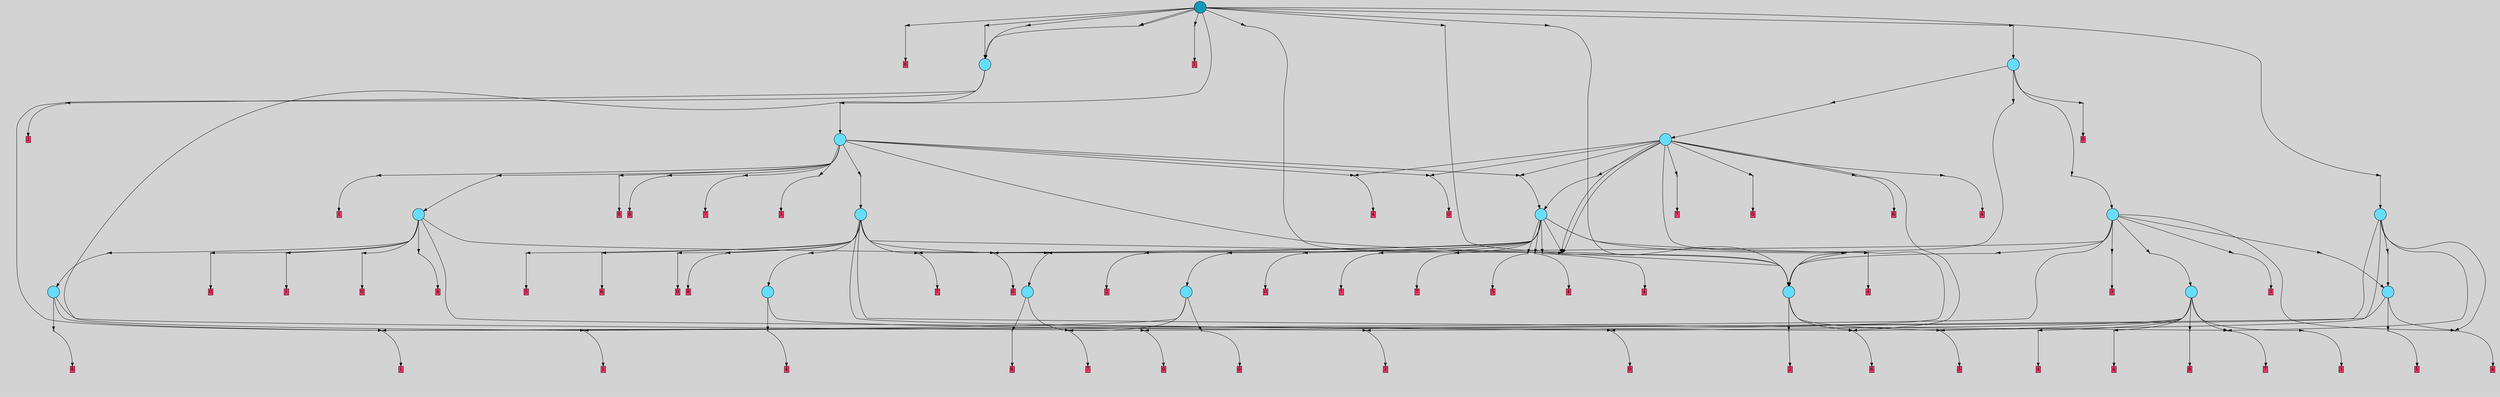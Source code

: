 // File exported with GEGELATI v1.3.1
// On the 2024-04-10 02:17:33
// With the File::TPGGraphDotExporter
digraph{
	graph[pad = "0.212, 0.055" bgcolor = lightgray]
	node[shape=circle style = filled label = ""]
		T0 [fillcolor="#66ddff"]
		T1 [fillcolor="#66ddff"]
		T3 [fillcolor="#66ddff"]
		T4 [fillcolor="#66ddff"]
		T5 [fillcolor="#66ddff"]
		T6 [fillcolor="#66ddff"]
		T16 [fillcolor="#66ddff"]
		T32 [fillcolor="#66ddff"]
		T89 [fillcolor="#66ddff"]
		T112 [fillcolor="#66ddff"]
		T123 [fillcolor="#66ddff"]
		T159 [fillcolor="#66ddff"]
		T205 [fillcolor="#66ddff"]
		T250 [fillcolor="#66ddff"]
		T268 [fillcolor="#66ddff"]
		T337 [fillcolor="#66ddff"]
		T701 [fillcolor="#1199bb"]
		P12951 [fillcolor="#cccccc" shape=point] //
		I12951 [shape=box style=invis label="2|7&1|7#1|3#2|2#2|6&#92;n5|7&2|7#3|5#3|7#2|6&#92;n3|4&4|3#2|1#4|0#1|6&#92;n7|5&2|7#3|0#1|2#3|3&#92;n2|2&0|5#0|7#4|3#4|4&#92;n1|4&0|5#2|0#4|4#1|3&#92;n8|2&4|3#4|4#1|7#1|0&#92;n6|5&4|3#3|4#0|0#2|4&#92;n3|0&2|5#2|6#1|3#3|6&#92;n4|1&0|2#2|5#1|7#1|0&#92;n"]
		P12951 -> I12951[style=invis]
		A6866 [fillcolor="#ff3366" shape=box margin=0.03 width=0 height=0 label="0"]
		T0 -> P12951 -> A6866
		P12952 [fillcolor="#cccccc" shape=point] //
		I12952 [shape=box style=invis label="2|7&4|4#2|0#4|1#0|2&#92;n7|0&3|6#1|6#1|7#3|1&#92;n7|2&4|7#0|2#4|1#0|1&#92;n4|3&3|3#4|6#2|4#3|5&#92;n0|1&4|0#4|3#0|5#1|3&#92;n8|7&0|6#4|0#0|3#0|1&#92;n5|3&3|1#0|0#2|1#3|0&#92;n8|2&2|0#1|3#4|5#4|1&#92;n6|0&0|0#2|3#4|0#1|4&#92;n"]
		P12952 -> I12952[style=invis]
		A6867 [fillcolor="#ff3366" shape=box margin=0.03 width=0 height=0 label="1"]
		T0 -> P12952 -> A6867
		P12953 [fillcolor="#cccccc" shape=point] //
		I12953 [shape=box style=invis label="6|1&2|3#2|1#0|4#1|2&#92;n"]
		P12953 -> I12953[style=invis]
		A6868 [fillcolor="#ff3366" shape=box margin=0.03 width=0 height=0 label="1"]
		T1 -> P12953 -> A6868
		P12954 [fillcolor="#cccccc" shape=point] //
		I12954 [shape=box style=invis label="0|2&1|4#1|3#0|1#3|3&#92;n3|0&2|6#2|7#2|5#3|3&#92;n8|0&1|6#4|7#3|2#4|6&#92;n1|4&0|3#2|3#4|6#4|6&#92;n0|1&1|3#4|4#4|6#3|3&#92;n2|1&1|2#1|6#3|3#2|5&#92;n5|3&0|1#0|2#0|2#0|6&#92;n7|3&1|1#1|5#2|7#3|0&#92;n"]
		P12954 -> I12954[style=invis]
		A6869 [fillcolor="#ff3366" shape=box margin=0.03 width=0 height=0 label="2"]
		T1 -> P12954 -> A6869
		P12955 [fillcolor="#cccccc" shape=point] //
		I12955 [shape=box style=invis label="6|2&0|1#3|6#2|3#1|3&#92;n2|1&3|6#3|3#2|2#1|6&#92;n5|6&2|3#0|0#3|2#0|1&#92;n8|7&1|0#2|4#4|0#0|4&#92;n2|5&0|3#3|4#3|4#3|3&#92;n7|2&2|7#3|3#1|5#3|1&#92;n"]
		P12955 -> I12955[style=invis]
		A6870 [fillcolor="#ff3366" shape=box margin=0.03 width=0 height=0 label="3"]
		T3 -> P12955 -> A6870
		P12956 [fillcolor="#cccccc" shape=point] //
		I12956 [shape=box style=invis label="6|6&1|0#1|3#2|6#0|6&#92;n0|2&1|1#4|4#0|0#4|0&#92;n4|0&4|0#4|5#1|6#3|0&#92;n5|3&1|1#1|1#1|5#3|7&#92;n"]
		P12956 -> I12956[style=invis]
		A6871 [fillcolor="#ff3366" shape=box margin=0.03 width=0 height=0 label="4"]
		T3 -> P12956 -> A6871
		P12957 [fillcolor="#cccccc" shape=point] //
		I12957 [shape=box style=invis label="6|4&3|7#0|7#4|5#4|0&#92;n1|5&0|2#2|1#4|3#0|1&#92;n3|4&0|2#2|7#1|2#1|6&#92;n1|6&2|6#0|0#0|0#3|5&#92;n5|1&4|4#2|1#4|4#2|2&#92;n"]
		P12957 -> I12957[style=invis]
		A6872 [fillcolor="#ff3366" shape=box margin=0.03 width=0 height=0 label="4"]
		T4 -> P12957 -> A6872
		P12958 [fillcolor="#cccccc" shape=point] //
		I12958 [shape=box style=invis label="6|7&2|1#4|6#1|4#0|5&#92;n5|4&0|5#0|5#3|4#3|2&#92;n6|7&4|4#3|2#4|7#2|4&#92;n3|2&4|3#4|0#1|1#0|0&#92;n2|1&2|2#1|4#3|1#1|6&#92;n4|6&1|0#0|5#2|1#4|5&#92;n3|2&1|1#1|6#2|0#4|0&#92;n6|0&2|6#1|1#1|2#4|2&#92;n"]
		P12958 -> I12958[style=invis]
		A6873 [fillcolor="#ff3366" shape=box margin=0.03 width=0 height=0 label="5"]
		T4 -> P12958 -> A6873
		P12959 [fillcolor="#cccccc" shape=point] //
		I12959 [shape=box style=invis label="4|7&3|1#4|4#0|6#1|3&#92;n2|7&3|6#0|6#0|0#0|4&#92;n4|6&1|1#0|4#2|6#2|2&#92;n0|6&0|2#1|4#0|6#0|4&#92;n"]
		P12959 -> I12959[style=invis]
		A6874 [fillcolor="#ff3366" shape=box margin=0.03 width=0 height=0 label="5"]
		T5 -> P12959 -> A6874
		P12960 [fillcolor="#cccccc" shape=point] //
		I12960 [shape=box style=invis label="2|5&0|2#4|6#4|1#3|2&#92;n8|7&2|7#1|0#4|3#1|0&#92;n3|1&4|7#2|0#3|0#3|7&#92;n2|6&0|2#3|5#3|2#1|7&#92;n4|7&2|3#4|4#0|4#4|2&#92;n1|1&2|7#4|7#1|5#1|4&#92;n"]
		P12960 -> I12960[style=invis]
		A6875 [fillcolor="#ff3366" shape=box margin=0.03 width=0 height=0 label="6"]
		T5 -> P12960 -> A6875
		P12961 [fillcolor="#cccccc" shape=point] //
		I12961 [shape=box style=invis label="6|5&3|5#2|3#1|5#1|5&#92;n4|3&0|3#4|3#3|7#1|3&#92;n7|2&2|4#3|1#2|5#3|5&#92;n6|7&2|3#3|2#1|7#0|5&#92;n4|6&2|7#2|6#2|5#0|7&#92;n8|1&2|7#4|3#0|3#2|5&#92;n5|5&3|5#2|2#2|2#1|2&#92;n"]
		P12961 -> I12961[style=invis]
		A6876 [fillcolor="#ff3366" shape=box margin=0.03 width=0 height=0 label="6"]
		T6 -> P12961 -> A6876
		P12962 [fillcolor="#cccccc" shape=point] //
		I12962 [shape=box style=invis label="6|4&1|4#4|1#4|2#0|6&#92;n6|4&3|1#1|7#0|1#1|6&#92;n3|4&3|3#3|7#0|7#3|3&#92;n4|2&4|7#0|2#4|6#1|2&#92;n6|1&2|4#1|4#3|1#0|0&#92;n6|1&0|3#1|4#3|7#0|5&#92;n0|4&4|5#2|0#4|0#0|4&#92;n4|3&2|4#4|4#3|2#2|2&#92;n7|0&4|6#1|7#1|7#2|4&#92;n6|4&0|4#3|7#2|4#2|2&#92;n"]
		P12962 -> I12962[style=invis]
		A6877 [fillcolor="#ff3366" shape=box margin=0.03 width=0 height=0 label="7"]
		T6 -> P12962 -> A6877
		T0 -> P12962
		T1 -> P12952
		P12963 [fillcolor="#cccccc" shape=point] //
		I12963 [shape=box style=invis label="6|5&1|2#1|7#4|0#1|7&#92;n1|6&0|7#4|7#2|7#4|3&#92;n5|2&0|4#2|7#2|6#0|5&#92;n4|5&2|1#0|6#0|1#2|4&#92;n2|3&1|1#1|7#2|1#2|5&#92;n6|7&3|2#1|5#1|6#1|4&#92;n"]
		P12963 -> I12963[style=invis]
		A6878 [fillcolor="#ff3366" shape=box margin=0.03 width=0 height=0 label="0"]
		T4 -> P12963 -> A6878
		P12964 [fillcolor="#cccccc" shape=point] //
		I12964 [shape=box style=invis label="7|0&2|1#1|2#3|7#0|4&#92;n4|0&4|6#1|6#2|1#0|7&#92;n1|1&1|5#1|1#3|7#3|5&#92;n2|7&4|2#0|6#3|6#2|2&#92;n3|6&2|5#2|2#2|6#3|6&#92;n4|4&0|1#0|3#3|0#1|5&#92;n7|1&3|4#1|6#1|6#2|1&#92;n5|1&1|5#4|4#0|0#4|4&#92;n4|5&0|7#4|5#1|3#0|6&#92;n"]
		P12964 -> I12964[style=invis]
		A6879 [fillcolor="#ff3366" shape=box margin=0.03 width=0 height=0 label="2"]
		T5 -> P12964 -> A6879
		P12965 [fillcolor="#cccccc" shape=point] //
		I12965 [shape=box style=invis label="3|0&1|7#0|6#2|5#1|0&#92;n3|5&0|2#4|3#3|3#3|2&#92;n4|6&4|4#2|1#4|5#0|1&#92;n0|2&3|5#4|4#2|6#4|2&#92;n0|1&2|0#0|4#3|6#0|2&#92;n"]
		P12965 -> I12965[style=invis]
		A6880 [fillcolor="#ff3366" shape=box margin=0.03 width=0 height=0 label="8"]
		T16 -> P12965 -> A6880
		T16 -> P12953
		T16 -> P12963
		P12966 [fillcolor="#cccccc" shape=point] //
		I12966 [shape=box style=invis label="6|0&4|3#0|1#0|7#2|1&#92;n2|4&1|5#3|5#0|3#2|7&#92;n5|6&1|3#3|2#0|2#0|3&#92;n6|6&3|6#3|0#2|5#1|0&#92;n3|1&2|2#1|2#1|6#2|6&#92;n1|3&2|3#3|2#4|7#1|5&#92;n7|2&2|0#3|7#1|1#1|0&#92;n5|7&4|6#4|0#3|2#2|3&#92;n4|2&4|3#4|7#2|0#2|0&#92;n"]
		P12966 -> I12966[style=invis]
		T32 -> P12966 -> T4
		P12967 [fillcolor="#cccccc" shape=point] //
		I12967 [shape=box style=invis label="6|4&1|4#4|1#4|2#0|6&#92;n4|3&2|4#4|4#3|2#2|2&#92;n3|4&3|3#3|7#0|7#3|3&#92;n4|2&4|7#0|2#4|6#1|2&#92;n6|1&2|4#1|4#3|1#0|0&#92;n6|1&0|3#1|4#3|7#0|5&#92;n0|4&4|5#2|0#4|0#0|4&#92;n6|4&3|1#1|7#0|1#1|6&#92;n7|0&4|6#1|7#1|7#2|4&#92;n6|0&0|4#3|7#2|4#2|2&#92;n"]
		P12967 -> I12967[style=invis]
		A6881 [fillcolor="#ff3366" shape=box margin=0.03 width=0 height=0 label="7"]
		T32 -> P12967 -> A6881
		T32 -> P12953
		T32 -> P12957
		T32 -> P12960
		P12968 [fillcolor="#cccccc" shape=point] //
		I12968 [shape=box style=invis label="7|2&2|7#3|3#1|5#3|1&#92;n2|1&1|6#3|3#2|2#1|6&#92;n5|6&2|3#0|0#3|2#0|1&#92;n8|2&1|0#2|4#4|0#0|4&#92;n6|2&0|1#3|6#2|3#1|3&#92;n2|2&1|0#0|6#0|4#3|0&#92;n2|5&0|3#3|4#3|4#3|3&#92;n"]
		P12968 -> I12968[style=invis]
		A6882 [fillcolor="#ff3366" shape=box margin=0.03 width=0 height=0 label="3"]
		T89 -> P12968 -> A6882
		P12969 [fillcolor="#cccccc" shape=point] //
		I12969 [shape=box style=invis label="2|5&0|7#3|4#3|5#0|1&#92;n4|0&4|0#4|5#1|6#3|0&#92;n0|3&1|7#3|1#3|5#3|4&#92;n5|3&1|1#1|1#4|5#3|7&#92;n6|0&1|0#1|3#2|6#0|6&#92;n"]
		P12969 -> I12969[style=invis]
		A6883 [fillcolor="#ff3366" shape=box margin=0.03 width=0 height=0 label="4"]
		T89 -> P12969 -> A6883
		T89 -> P12959
		T89 -> P12967
		P12970 [fillcolor="#cccccc" shape=point] //
		I12970 [shape=box style=invis label="7|0&1|5#4|3#0|7#0|2&#92;n5|4&3|6#2|2#1|5#3|3&#92;n7|5&2|7#3|0#1|2#3|3&#92;n0|4&4|4#2|0#4|4#3|1&#92;n"]
		P12970 -> I12970[style=invis]
		A6884 [fillcolor="#ff3366" shape=box margin=0.03 width=0 height=0 label="0"]
		T89 -> P12970 -> A6884
		P12971 [fillcolor="#cccccc" shape=point] //
		I12971 [shape=box style=invis label="4|5&0|0#1|1#0|0#3|7&#92;n0|2&1|1#4|4#0|0#4|0&#92;n2|3&3|4#1|5#0|3#4|6&#92;n6|0&1|0#1|3#2|6#0|6&#92;n"]
		P12971 -> I12971[style=invis]
		A6885 [fillcolor="#ff3366" shape=box margin=0.03 width=0 height=0 label="4"]
		T89 -> P12971 -> A6885
		P12972 [fillcolor="#cccccc" shape=point] //
		I12972 [shape=box style=invis label="7|4&1|3#2|2#2|7#0|7&#92;n2|5&1|6#3|2#1|4#2|2&#92;n4|7&3|4#3|6#2|2#2|4&#92;n"]
		P12972 -> I12972[style=invis]
		A6886 [fillcolor="#ff3366" shape=box margin=0.03 width=0 height=0 label="8"]
		T89 -> P12972 -> A6886
		P12973 [fillcolor="#cccccc" shape=point] //
		I12973 [shape=box style=invis label="4|0&4|0#4|5#1|6#3|0&#92;n0|2&2|1#4|4#0|0#4|0&#92;n6|0&1|0#1|3#2|6#0|6&#92;n"]
		P12973 -> I12973[style=invis]
		A6887 [fillcolor="#ff3366" shape=box margin=0.03 width=0 height=0 label="4"]
		T112 -> P12973 -> A6887
		P12974 [fillcolor="#cccccc" shape=point] //
		I12974 [shape=box style=invis label="4|3&4|6#1|6#2|0#3|3&#92;n2|7&4|4#2|0#4|1#0|2&#92;n4|3&3|3#4|6#2|1#3|5&#92;n6|0&0|0#2|2#4|0#1|4&#92;n8|7&0|6#4|0#0|3#0|1&#92;n0|1&4|0#4|3#0|5#1|6&#92;n8|2&2|0#1|3#4|5#4|1&#92;n5|3&3|1#0|0#2|1#3|0&#92;n7|2&4|7#0|2#4|1#0|1&#92;n"]
		P12974 -> I12974[style=invis]
		A6888 [fillcolor="#ff3366" shape=box margin=0.03 width=0 height=0 label="1"]
		T112 -> P12974 -> A6888
		P12975 [fillcolor="#cccccc" shape=point] //
		I12975 [shape=box style=invis label="5|4&0|6#2|6#3|4#1|7&#92;n5|4&1|1#1|2#2|4#1|3&#92;n8|7&0|0#3|3#2|1#1|1&#92;n0|7&3|5#3|5#1|5#2|2&#92;n7|5&0|7#1|4#4|6#2|7&#92;n1|3&3|5#2|4#4|2#1|3&#92;n7|0&2|6#3|2#2|7#0|6&#92;n"]
		P12975 -> I12975[style=invis]
		A6889 [fillcolor="#ff3366" shape=box margin=0.03 width=0 height=0 label="0"]
		T112 -> P12975 -> A6889
		P12976 [fillcolor="#cccccc" shape=point] //
		I12976 [shape=box style=invis label="6|4&1|4#4|1#4|2#0|6&#92;n4|3&2|4#4|4#3|2#2|2&#92;n3|4&3|3#3|7#0|7#3|3&#92;n4|2&4|7#0|2#4|6#1|2&#92;n6|1&2|6#1|4#3|1#0|0&#92;n7|0&4|6#1|7#1|7#2|4&#92;n0|4&4|5#2|0#4|0#0|4&#92;n6|4&3|1#1|7#0|1#1|6&#92;n6|1&0|3#1|4#3|7#0|5&#92;n6|0&0|4#3|7#2|4#2|2&#92;n"]
		P12976 -> I12976[style=invis]
		T112 -> P12976 -> T16
		P12977 [fillcolor="#cccccc" shape=point] //
		I12977 [shape=box style=invis label="8|2&4|3#4|4#1|7#1|0&#92;n3|0&2|5#2|6#1|3#3|6&#92;n7|5&2|7#3|0#1|2#3|3&#92;n1|4&0|5#2|0#4|4#1|3&#92;n2|7&1|7#1|3#2|2#2|6&#92;n6|5&4|3#3|4#0|0#2|4&#92;n3|4&4|3#2|1#4|2#1|6&#92;n4|5&0|2#2|5#1|7#1|0&#92;n3|0&0|5#3|4#4|6#4|5&#92;n8|6&0|5#0|5#3|0#4|6&#92;n"]
		P12977 -> I12977[style=invis]
		T112 -> P12977 -> T6
		T112 -> P12960
		P12978 [fillcolor="#cccccc" shape=point] //
		I12978 [shape=box style=invis label="0|4&4|4#2|0#4|4#3|1&#92;n7|0&1|5#4|3#0|7#1|2&#92;n"]
		P12978 -> I12978[style=invis]
		A6890 [fillcolor="#ff3366" shape=box margin=0.03 width=0 height=0 label="0"]
		T112 -> P12978 -> A6890
		P12979 [fillcolor="#cccccc" shape=point] //
		I12979 [shape=box style=invis label="0|1&2|0#0|4#3|6#0|2&#92;n8|4&4|0#1|6#0|1#3|3&#92;n3|5&0|2#4|3#3|3#3|2&#92;n3|0&1|0#0|6#2|5#1|0&#92;n"]
		P12979 -> I12979[style=invis]
		T123 -> P12979 -> T3
		P12980 [fillcolor="#cccccc" shape=point] //
		I12980 [shape=box style=invis label="6|4&1|4#4|1#0|2#0|6&#92;n4|3&2|4#4|4#3|2#2|2&#92;n3|4&3|3#3|7#0|7#3|3&#92;n6|1&2|4#1|4#3|1#0|0&#92;n4|2&4|7#0|2#4|6#1|2&#92;n6|1&0|3#1|4#3|7#0|5&#92;n0|4&4|5#2|0#4|0#0|4&#92;n6|4&3|1#1|7#0|1#1|6&#92;n7|0&4|6#1|7#1|7#2|4&#92;n6|0&0|4#3|7#2|4#2|2&#92;n"]
		P12980 -> I12980[style=invis]
		A6891 [fillcolor="#ff3366" shape=box margin=0.03 width=0 height=0 label="7"]
		T123 -> P12980 -> A6891
		P12981 [fillcolor="#cccccc" shape=point] //
		I12981 [shape=box style=invis label="2|7&0|6#3|2#4|4#2|2&#92;n4|7&3|1#0|1#3|4#2|7&#92;n0|3&2|4#0|2#2|3#3|0&#92;n8|3&4|1#4|7#1|2#3|3&#92;n7|1&0|2#4|4#1|0#3|7&#92;n1|2&1|6#3|2#2|2#0|6&#92;n6|0&3|5#2|6#1|7#0|3&#92;n4|2&2|6#1|3#3|1#1|7&#92;n"]
		P12981 -> I12981[style=invis]
		T123 -> P12981 -> T5
		P12982 [fillcolor="#cccccc" shape=point] //
		I12982 [shape=box style=invis label="7|0&1|3#1|1#1|5#3|1&#92;n2|7&4|4#4|3#2|7#4|3&#92;n"]
		P12982 -> I12982[style=invis]
		A6892 [fillcolor="#ff3366" shape=box margin=0.03 width=0 height=0 label="8"]
		T123 -> P12982 -> A6892
		P12983 [fillcolor="#cccccc" shape=point] //
		I12983 [shape=box style=invis label="2|7&2|2#1|4#3|0#3|4&#92;n4|2&4|7#1|0#1|2#0|4&#92;n8|0&4|1#2|4#4|1#0|4&#92;n"]
		P12983 -> I12983[style=invis]
		A6893 [fillcolor="#ff3366" shape=box margin=0.03 width=0 height=0 label="0"]
		T123 -> P12983 -> A6893
		P12984 [fillcolor="#cccccc" shape=point] //
		I12984 [shape=box style=invis label="5|4&0|5#0|5#3|4#3|2&#92;n8|2&2|6#3|5#4|2#1|1&#92;n0|4&2|2#2|6#0|6#0|1&#92;n6|7&4|4#3|2#2|7#1|4&#92;n2|6&2|2#1|5#3|1#4|6&#92;n3|2&4|3#4|0#1|1#2|0&#92;n0|6&3|5#2|5#1|5#3|3&#92;n3|2&1|1#1|5#2|0#4|0&#92;n"]
		P12984 -> I12984[style=invis]
		A6894 [fillcolor="#ff3366" shape=box margin=0.03 width=0 height=0 label="5"]
		T123 -> P12984 -> A6894
		P12985 [fillcolor="#cccccc" shape=point] //
		I12985 [shape=box style=invis label="2|5&0|2#4|6#4|1#3|2&#92;n8|7&2|7#1|0#4|3#1|0&#92;n1|1&2|7#4|7#1|5#1|4&#92;n0|7&4|2#1|6#4|3#4|2&#92;n2|6&0|2#3|5#3|2#1|7&#92;n3|1&2|7#2|0#3|0#3|7&#92;n"]
		P12985 -> I12985[style=invis]
		A6895 [fillcolor="#ff3366" shape=box margin=0.03 width=0 height=0 label="6"]
		T123 -> P12985 -> A6895
		T123 -> P12967
		T123 -> P12970
		P12986 [fillcolor="#cccccc" shape=point] //
		I12986 [shape=box style=invis label="2|7&1|7#1|3#2|2#2|6&#92;n2|2&0|5#0|7#4|3#4|4&#92;n3|4&4|3#2|1#4|0#1|6&#92;n7|5&2|7#3|0#1|2#3|3&#92;n5|7&2|7#3|5#3|7#2|6&#92;n1|4&0|5#2|0#4|4#1|3&#92;n8|2&4|3#4|4#1|7#1|0&#92;n6|5&4|3#3|4#0|0#2|4&#92;n0|0&2|5#2|6#1|3#3|6&#92;n4|1&0|2#2|5#1|7#1|0&#92;n"]
		P12986 -> I12986[style=invis]
		A6896 [fillcolor="#ff3366" shape=box margin=0.03 width=0 height=0 label="0"]
		T123 -> P12986 -> A6896
		T159 -> P12980
		T159 -> P12981
		P12987 [fillcolor="#cccccc" shape=point] //
		I12987 [shape=box style=invis label="6|6&1|0#1|2#2|6#0|6&#92;n8|7&1|4#2|4#1|1#4|2&#92;n4|0&4|1#4|5#4|6#3|0&#92;n"]
		P12987 -> I12987[style=invis]
		A6897 [fillcolor="#ff3366" shape=box margin=0.03 width=0 height=0 label="4"]
		T159 -> P12987 -> A6897
		P12988 [fillcolor="#cccccc" shape=point] //
		I12988 [shape=box style=invis label="6|2&3|2#1|5#1|6#1|5&#92;n8|0&2|1#2|5#1|5#0|4&#92;n4|5&2|1#2|6#0|6#2|4&#92;n2|3&4|1#0|7#2|1#2|5&#92;n"]
		P12988 -> I12988[style=invis]
		T159 -> P12988 -> T0
		P12989 [fillcolor="#cccccc" shape=point] //
		I12989 [shape=box style=invis label="6|4&3|7#0|7#4|5#4|0&#92;n7|0&1|0#0|2#1|5#1|2&#92;n3|4&0|2#2|7#1|2#1|6&#92;n1|6&2|6#0|0#0|0#3|5&#92;n5|1&2|4#2|1#4|4#2|2&#92;n1|5&0|2#2|1#4|3#0|1&#92;n"]
		P12989 -> I12989[style=invis]
		A6898 [fillcolor="#ff3366" shape=box margin=0.03 width=0 height=0 label="4"]
		T159 -> P12989 -> A6898
		P12990 [fillcolor="#cccccc" shape=point] //
		I12990 [shape=box style=invis label="4|0&4|0#4|5#1|6#3|0&#92;n0|3&1|7#3|1#3|5#3|4&#92;n6|0&1|0#1|3#2|6#0|6&#92;n5|3&1|1#1|1#4|5#3|6&#92;n"]
		P12990 -> I12990[style=invis]
		A6899 [fillcolor="#ff3366" shape=box margin=0.03 width=0 height=0 label="4"]
		T159 -> P12990 -> A6899
		T159 -> P12983
		P12991 [fillcolor="#cccccc" shape=point] //
		I12991 [shape=box style=invis label="0|2&1|4#1|3#0|1#3|3&#92;n5|3&0|1#0|2#0|2#0|6&#92;n8|0&1|6#4|7#3|2#4|6&#92;n0|1&1|3#4|4#4|6#3|3&#92;n2|1&1|2#1|6#3|3#2|5&#92;n3|0&2|6#2|6#2|5#3|3&#92;n7|3&1|1#1|5#2|7#3|0&#92;n"]
		P12991 -> I12991[style=invis]
		A6900 [fillcolor="#ff3366" shape=box margin=0.03 width=0 height=0 label="2"]
		T159 -> P12991 -> A6900
		P12992 [fillcolor="#cccccc" shape=point] //
		I12992 [shape=box style=invis label="7|0&3|3#4|6#3|7#3|4&#92;n2|4&4|2#3|6#1|3#3|0&#92;n4|1&1|1#4|4#1|1#2|7&#92;n4|5&2|1#0|6#0|1#2|4&#92;n8|1&1|7#2|7#4|0#1|6&#92;n"]
		P12992 -> I12992[style=invis]
		A6901 [fillcolor="#ff3366" shape=box margin=0.03 width=0 height=0 label="0"]
		T159 -> P12992 -> A6901
		P12993 [fillcolor="#cccccc" shape=point] //
		I12993 [shape=box style=invis label="6|4&1|4#4|1#4|2#0|6&#92;n4|3&2|4#4|4#3|2#2|2&#92;n6|4&3|1#1|7#0|1#1|6&#92;n4|2&4|7#0|2#4|6#1|2&#92;n6|1&2|4#1|4#3|1#0|0&#92;n6|1&0|3#1|4#3|7#0|5&#92;n0|4&4|5#2|0#4|0#0|4&#92;n3|4&3|3#3|7#0|7#3|3&#92;n7|0&4|6#1|7#1|4#2|4&#92;n6|0&0|4#3|7#2|4#2|2&#92;n"]
		P12993 -> I12993[style=invis]
		A6902 [fillcolor="#ff3366" shape=box margin=0.03 width=0 height=0 label="7"]
		T159 -> P12993 -> A6902
		P12994 [fillcolor="#cccccc" shape=point] //
		I12994 [shape=box style=invis label="6|4&1|4#4|1#4|2#0|6&#92;n3|2&4|7#0|2#4|6#1|2&#92;n3|4&3|3#3|7#0|7#3|3&#92;n4|3&2|4#4|4#3|2#2|2&#92;n6|1&2|4#1|4#3|1#0|0&#92;n6|1&0|3#1|4#3|7#0|5&#92;n0|4&4|5#2|0#4|0#0|4&#92;n6|4&3|1#1|7#0|1#1|6&#92;n6|0&0|4#3|7#2|4#2|2&#92;n"]
		P12994 -> I12994[style=invis]
		A6903 [fillcolor="#ff3366" shape=box margin=0.03 width=0 height=0 label="7"]
		T159 -> P12994 -> A6903
		P12995 [fillcolor="#cccccc" shape=point] //
		I12995 [shape=box style=invis label="1|5&0|2#4|6#1|5#4|5&#92;n1|1&3|6#4|6#2|0#2|6&#92;n0|0&2|6#2|2#0|1#1|7&#92;n1|3&1|0#1|7#4|5#4|3&#92;n"]
		P12995 -> I12995[style=invis]
		A6904 [fillcolor="#ff3366" shape=box margin=0.03 width=0 height=0 label="5"]
		T159 -> P12995 -> A6904
		P12996 [fillcolor="#cccccc" shape=point] //
		I12996 [shape=box style=invis label="2|7&0|6#3|2#4|4#2|2&#92;n4|7&3|1#0|1#3|4#2|7&#92;n0|3&2|4#0|2#2|3#3|0&#92;n8|3&4|1#4|7#1|2#3|3&#92;n1|2&1|1#3|2#2|2#0|6&#92;n6|0&3|5#2|6#1|7#0|3&#92;n4|7&1|4#4|4#4|6#1|5&#92;n4|2&2|6#1|3#3|1#1|7&#92;n"]
		P12996 -> I12996[style=invis]
		T159 -> P12996 -> T5
		P12997 [fillcolor="#cccccc" shape=point] //
		I12997 [shape=box style=invis label="6|3&3|6#0|2#0|6#0|6&#92;n2|7&4|4#1|0#4|1#0|2&#92;n2|6&1|3#1|0#0|7#4|4&#92;n8|2&2|0#1|3#4|5#4|1&#92;n5|1&4|0#4|3#0|5#1|6&#92;n7|2&4|7#0|0#4|1#0|1&#92;n5|3&3|1#0|0#2|1#3|0&#92;n3|7&2|5#4|0#3|3#0|5&#92;n4|0&4|4#3|3#4|0#1|3&#92;n6|2&4|1#0|3#3|4#3|5&#92;n"]
		P12997 -> I12997[style=invis]
		A6905 [fillcolor="#ff3366" shape=box margin=0.03 width=0 height=0 label="1"]
		T205 -> P12997 -> A6905
		P12998 [fillcolor="#cccccc" shape=point] //
		I12998 [shape=box style=invis label="4|0&4|1#4|5#1|6#3|0&#92;n8|4&1|6#1|2#4|2#3|3&#92;n0|2&1|1#4|4#0|0#4|0&#92;n6|6&1|0#1|3#2|6#0|6&#92;n"]
		P12998 -> I12998[style=invis]
		A6906 [fillcolor="#ff3366" shape=box margin=0.03 width=0 height=0 label="4"]
		T205 -> P12998 -> A6906
		T205 -> P12981
		P12999 [fillcolor="#cccccc" shape=point] //
		I12999 [shape=box style=invis label="1|1&2|0#1|4#0|0#1|3&#92;n7|1&4|3#4|1#4|6#2|1&#92;n3|1&1|7#1|3#2|4#1|4&#92;n7|0&4|1#0|2#4|2#0|0&#92;n"]
		P12999 -> I12999[style=invis]
		T205 -> P12999 -> T112
		P13000 [fillcolor="#cccccc" shape=point] //
		I13000 [shape=box style=invis label="3|1&4|7#2|0#3|0#3|7&#92;n8|7&2|7#1|0#4|3#1|0&#92;n2|5&0|2#4|6#4|1#3|2&#92;n2|6&0|2#3|5#3|2#1|7&#92;n3|0&3|6#2|2#4|2#4|4&#92;n1|1&2|7#4|5#1|5#1|4&#92;n"]
		P13000 -> I13000[style=invis]
		A6907 [fillcolor="#ff3366" shape=box margin=0.03 width=0 height=0 label="6"]
		T205 -> P13000 -> A6907
		P13001 [fillcolor="#cccccc" shape=point] //
		I13001 [shape=box style=invis label="6|4&1|4#4|1#4|2#0|6&#92;n4|3&2|4#4|4#3|2#2|2&#92;n3|4&3|3#3|7#0|7#3|3&#92;n6|0&0|4#3|7#2|4#2|2&#92;n6|1&2|4#1|4#3|1#0|0&#92;n6|1&0|3#1|4#3|7#0|5&#92;n0|4&4|5#2|0#4|0#0|4&#92;n6|5&3|1#1|7#0|1#1|6&#92;n7|0&4|6#1|7#1|7#2|4&#92;n4|2&4|7#0|2#4|6#1|2&#92;n"]
		P13001 -> I13001[style=invis]
		A6908 [fillcolor="#ff3366" shape=box margin=0.03 width=0 height=0 label="7"]
		T205 -> P13001 -> A6908
		P13002 [fillcolor="#cccccc" shape=point] //
		I13002 [shape=box style=invis label="5|5&3|7#1|7#1|2#4|0&#92;n2|0&4|1#3|5#3|4#4|1&#92;n"]
		P13002 -> I13002[style=invis]
		A6909 [fillcolor="#ff3366" shape=box margin=0.03 width=0 height=0 label="3"]
		T205 -> P13002 -> A6909
		P13003 [fillcolor="#cccccc" shape=point] //
		I13003 [shape=box style=invis label="6|7&1|0#2|1#4|0#0|4&#92;n6|2&0|1#0|1#2|3#1|3&#92;n1|3&1|2#0|4#0|1#0|4&#92;n0|5&3|3#3|4#3|3#3|1&#92;n6|4&3|4#2|1#3|0#4|6&#92;n3|0&1|7#3|4#3|4#1|3&#92;n"]
		P13003 -> I13003[style=invis]
		T205 -> P13003 -> T123
		P13004 [fillcolor="#cccccc" shape=point] //
		I13004 [shape=box style=invis label="7|0&3|5#4|3#0|7#1|2&#92;n0|4&4|4#2|0#4|4#3|1&#92;n"]
		P13004 -> I13004[style=invis]
		A6910 [fillcolor="#ff3366" shape=box margin=0.03 width=0 height=0 label="0"]
		T205 -> P13004 -> A6910
		P13005 [fillcolor="#cccccc" shape=point] //
		I13005 [shape=box style=invis label="6|1&3|1#3|2#3|5#4|2&#92;n4|1&1|1#4|4#1|1#2|7&#92;n6|3&1|0#1|4#1|4#3|0&#92;n3|0&4|2#0|1#0|4#0|2&#92;n1|2&0|1#1|6#4|1#2|1&#92;n6|6&2|1#2|6#4|1#2|0&#92;n6|6&0|7#3|3#4|2#2|4&#92;n8|0&3|3#4|6#3|7#3|4&#92;n"]
		P13005 -> I13005[style=invis]
		T205 -> P13005 -> T159
		P13006 [fillcolor="#cccccc" shape=point] //
		I13006 [shape=box style=invis label="6|1&1|2#1|7#1|0#1|7&#92;n4|7&0|6#3|7#2|4#4|7&#92;n0|5&4|4#1|1#4|2#1|5&#92;n7|4&2|6#0|0#0|6#4|0&#92;n5|4&2|4#0|7#4|0#4|4&#92;n4|5&1|1#0|6#0|5#2|3&#92;n6|1&1|3#1|7#4|2#0|1&#92;n6|2&0|4#2|6#2|6#0|5&#92;n7|0&1|0#4|4#3|1#2|0&#92;n"]
		P13006 -> I13006[style=invis]
		A6911 [fillcolor="#ff3366" shape=box margin=0.03 width=0 height=0 label="0"]
		T205 -> P13006 -> A6911
		P13007 [fillcolor="#cccccc" shape=point] //
		I13007 [shape=box style=invis label="6|2&0|1#3|6#2|3#1|3&#92;n2|1&1|6#3|3#2|2#1|6&#92;n8|2&1|0#2|4#4|0#0|4&#92;n7|3&2|0#2|0#3|2#3|5&#92;n7|2&2|7#3|3#1|5#3|6&#92;n2|2&1|0#0|6#0|4#3|0&#92;n2|5&0|3#3|4#3|4#3|3&#92;n"]
		P13007 -> I13007[style=invis]
		A6912 [fillcolor="#ff3366" shape=box margin=0.03 width=0 height=0 label="3"]
		T250 -> P13007 -> A6912
		P13008 [fillcolor="#cccccc" shape=point] //
		I13008 [shape=box style=invis label="2|7&0|6#3|2#4|4#2|2&#92;n4|7&3|1#0|1#3|4#2|7&#92;n0|3&2|4#0|2#2|3#3|4&#92;n7|1&0|2#4|4#1|0#3|7&#92;n8|3&4|1#4|7#1|2#3|3&#92;n1|2&1|6#3|2#2|2#0|6&#92;n6|0&3|5#2|6#1|7#0|3&#92;n4|2&2|6#1|3#3|1#1|7&#92;n"]
		P13008 -> I13008[style=invis]
		T250 -> P13008 -> T5
		P13009 [fillcolor="#cccccc" shape=point] //
		I13009 [shape=box style=invis label="3|7&2|5#4|0#3|3#0|5&#92;n2|7&4|4#1|0#4|1#0|2&#92;n4|0&4|4#3|3#1|0#1|3&#92;n8|2&2|0#1|3#4|5#4|1&#92;n5|1&3|0#4|3#0|5#1|6&#92;n7|2&4|7#0|0#4|1#0|1&#92;n5|3&3|1#0|0#2|1#3|0&#92;n6|3&3|6#0|2#0|6#0|6&#92;n2|6&1|3#1|0#0|7#4|4&#92;n6|2&4|1#0|3#3|4#3|5&#92;n"]
		P13009 -> I13009[style=invis]
		T250 -> P13009 -> T89
		T250 -> P12957
		P13010 [fillcolor="#cccccc" shape=point] //
		I13010 [shape=box style=invis label="5|3&3|1#0|0#2|1#3|0&#92;n2|7&4|4#2|0#4|1#0|2&#92;n4|3&3|3#4|6#2|4#3|5&#92;n6|0&0|0#2|3#4|0#4|4&#92;n1|3&3|6#2|2#0|6#0|6&#92;n0|7&2|0#3|1#4|5#3|5&#92;n0|1&0|0#4|3#0|5#1|6&#92;n"]
		P13010 -> I13010[style=invis]
		T250 -> P13010 -> T4
		P13011 [fillcolor="#cccccc" shape=point] //
		I13011 [shape=box style=invis label="6|2&0|1#3|6#2|3#1|3&#92;n1|1&3|6#3|3#2|2#1|6&#92;n0|2&0|7#3|0#0|5#1|5&#92;n5|6&2|3#0|0#3|2#0|1&#92;n8|7&1|0#2|4#4|0#0|4&#92;n2|5&0|3#3|4#3|4#3|3&#92;n7|2&2|7#3|3#1|5#3|1&#92;n"]
		P13011 -> I13011[style=invis]
		A6913 [fillcolor="#ff3366" shape=box margin=0.03 width=0 height=0 label="3"]
		T250 -> P13011 -> A6913
		T250 -> P12977
		T250 -> P12953
		P13012 [fillcolor="#cccccc" shape=point] //
		I13012 [shape=box style=invis label="8|0&3|3#4|6#3|7#2|4&#92;n4|1&1|1#4|4#1|1#2|7&#92;n3|0&4|2#0|1#0|4#0|2&#92;n1|4&2|6#0|7#1|3#4|1&#92;n1|2&0|1#1|6#4|1#2|1&#92;n6|6&2|1#2|6#4|1#2|0&#92;n6|6&0|7#3|3#4|2#2|4&#92;n6|1&3|1#3|2#3|5#4|2&#92;n"]
		P13012 -> I13012[style=invis]
		T268 -> P13012 -> T159
		T268 -> P12998
		T268 -> P12981
		T268 -> P12960
		P13013 [fillcolor="#cccccc" shape=point] //
		I13013 [shape=box style=invis label="6|4&1|4#4|1#4|2#0|6&#92;n4|3&2|4#4|4#3|2#2|2&#92;n3|4&3|3#3|7#0|7#3|3&#92;n6|7&1|6#0|7#0|7#0|0&#92;n6|1&0|3#1|4#3|7#0|5&#92;n6|0&0|4#3|7#2|4#2|2&#92;n0|4&4|5#2|0#4|0#0|4&#92;n4|2&4|7#0|2#4|6#1|2&#92;n7|0&4|6#1|7#1|7#2|6&#92;n6|5&3|1#2|7#0|1#1|6&#92;n"]
		P13013 -> I13013[style=invis]
		A6914 [fillcolor="#ff3366" shape=box margin=0.03 width=0 height=0 label="7"]
		T268 -> P13013 -> A6914
		P13014 [fillcolor="#cccccc" shape=point] //
		I13014 [shape=box style=invis label="0|4&4|4#2|0#4|4#3|1&#92;n7|0&3|3#4|3#0|7#1|2&#92;n"]
		P13014 -> I13014[style=invis]
		A6915 [fillcolor="#ff3366" shape=box margin=0.03 width=0 height=0 label="0"]
		T268 -> P13014 -> A6915
		P13015 [fillcolor="#cccccc" shape=point] //
		I13015 [shape=box style=invis label="4|2&4|6#1|6#1|5#2|3&#92;n6|2&3|1#2|3#2|3#1|3&#92;n7|0&2|5#1|6#1|3#0|2&#92;n7|3&3|1#4|7#3|7#2|0&#92;n7|1&1|0#4|3#4|2#1|7&#92;n"]
		P13015 -> I13015[style=invis]
		A6916 [fillcolor="#ff3366" shape=box margin=0.03 width=0 height=0 label="6"]
		T268 -> P13015 -> A6916
		T268 -> P13005
		T268 -> P12955
		P13016 [fillcolor="#cccccc" shape=point] //
		I13016 [shape=box style=invis label="6|0&1|0#1|3#2|6#2|5&#92;n1|2&0|1#2|6#2|0#1|4&#92;n4|0&4|0#4|5#1|6#3|0&#92;n8|6&4|0#1|6#2|5#4|6&#92;n5|4&4|2#0|4#2|7#3|2&#92;n4|5&2|4#2|4#0|7#3|1&#92;n"]
		P13016 -> I13016[style=invis]
		A6917 [fillcolor="#ff3366" shape=box margin=0.03 width=0 height=0 label="4"]
		T268 -> P13016 -> A6917
		T268 -> P12981
		T268 -> P13004
		P13017 [fillcolor="#cccccc" shape=point] //
		I13017 [shape=box style=invis label="4|1&1|3#0|0#0|3#1|0&#92;n0|1&3|7#4|5#4|7#2|5&#92;n7|1&4|2#4|4#1|0#3|6&#92;n8|4&2|3#3|6#1|6#4|1&#92;n4|7&0|5#0|1#2|5#4|3&#92;n1|0&4|4#0|0#0|2#2|2&#92;n6|7&4|5#1|7#0|0#3|5&#92;n2|0&3|2#0|4#1|3#4|4&#92;n1|2&0|6#3|2#2|2#0|6&#92;n"]
		P13017 -> I13017[style=invis]
		T337 -> P13017 -> T5
		P13018 [fillcolor="#cccccc" shape=point] //
		I13018 [shape=box style=invis label="7|2&1|4#4|1#4|2#0|6&#92;n4|3&2|4#4|4#3|2#2|2&#92;n6|6&2|4#1|4#3|1#0|0&#92;n6|0&0|4#3|7#2|4#2|2&#92;n3|4&3|3#3|7#0|7#3|3&#92;n6|4&3|1#1|7#0|1#1|6&#92;n6|1&0|3#1|4#3|7#0|5&#92;n7|0&4|6#1|7#1|7#2|4&#92;n4|2&4|7#0|2#4|6#1|2&#92;n"]
		P13018 -> I13018[style=invis]
		T337 -> P13018 -> T250
		P13019 [fillcolor="#cccccc" shape=point] //
		I13019 [shape=box style=invis label="8|0&3|1#0|3#1|1#1|3&#92;n"]
		P13019 -> I13019[style=invis]
		T337 -> P13019 -> T268
		P13020 [fillcolor="#cccccc" shape=point] //
		I13020 [shape=box style=invis label="4|3&1|0#4|7#0|7#2|5&#92;n3|6&1|5#0|7#1|7#0|0&#92;n1|0&3|5#0|0#1|0#1|2&#92;n4|6&0|3#4|6#0|2#3|3&#92;n"]
		P13020 -> I13020[style=invis]
		A6918 [fillcolor="#ff3366" shape=box margin=0.03 width=0 height=0 label="0"]
		T337 -> P13020 -> A6918
		P13021 [fillcolor="#cccccc" shape=point] //
		I13021 [shape=box style=invis label="2|6&0|2#3|5#3|2#1|7&#92;n8|5&0|2#4|6#4|1#3|2&#92;n3|0&3|6#4|2#4|2#4|4&#92;n8|7&2|7#1|0#4|3#1|0&#92;n"]
		P13021 -> I13021[style=invis]
		A6919 [fillcolor="#ff3366" shape=box margin=0.03 width=0 height=0 label="6"]
		T701 -> P13021 -> A6919
		P13022 [fillcolor="#cccccc" shape=point] //
		I13022 [shape=box style=invis label="6|5&4|3#3|4#3|1#4|1&#92;n2|0&3|2#3|5#3|2#1|7&#92;n5|1&2|6#1|5#1|3#0|4&#92;n8|3&0|3#3|0#3|4#0|6&#92;n0|6&3|6#1|3#4|2#0|3&#92;n1|4&2|6#2|0#4|6#0|6&#92;n"]
		P13022 -> I13022[style=invis]
		T701 -> P13022 -> T1
		P13023 [fillcolor="#cccccc" shape=point] //
		I13023 [shape=box style=invis label="8|7&2|7#1|0#4|3#1|0&#92;n3|0&4|7#3|0#3|0#3|6&#92;n8|1&1|1#4|1#3|1#1|7&#92;n4|7&2|3#4|4#2|4#4|2&#92;n"]
		P13023 -> I13023[style=invis]
		T701 -> P13023 -> T1
		P13024 [fillcolor="#cccccc" shape=point] //
		I13024 [shape=box style=invis label="6|7&0|5#0|7#2|3#1|0&#92;n5|0&4|3#2|3#3|2#4|7&#92;n6|4&2|3#4|1#0|4#4|3&#92;n"]
		P13024 -> I13024[style=invis]
		A6920 [fillcolor="#ff3366" shape=box margin=0.03 width=0 height=0 label="1"]
		T701 -> P13024 -> A6920
		P13025 [fillcolor="#cccccc" shape=point] //
		I13025 [shape=box style=invis label="1|3&4|4#3|3#2|4#2|5&#92;n1|6&1|5#4|6#0|3#4|3&#92;n6|7&2|0#3|0#0|7#3|2&#92;n1|5&1|2#1|6#2|1#3|0&#92;n8|3&2|1#2|7#3|3#0|4&#92;n2|4&4|7#4|5#3|4#1|5&#92;n7|0&3|3#4|4#1|5#4|5&#92;n1|1&0|3#3|5#2|0#1|7&#92;n"]
		P13025 -> I13025[style=invis]
		T701 -> P13025 -> T205
		P13026 [fillcolor="#cccccc" shape=point] //
		I13026 [shape=box style=invis label="4|2&2|6#1|3#3|1#1|7&#92;n6|0&3|5#2|6#1|7#0|3&#92;n4|7&3|1#0|1#3|4#2|7&#92;n3|1&4|2#0|5#1|0#2|4&#92;n7|0&0|2#4|4#1|0#3|7&#92;n2|6&1|7#4|0#1|0#2|1&#92;n2|7&0|6#3|2#4|4#2|2&#92;n1|2&1|6#3|2#2|2#0|6&#92;n8|3&4|1#4|4#1|2#3|3&#92;n"]
		P13026 -> I13026[style=invis]
		T701 -> P13026 -> T5
		P13027 [fillcolor="#cccccc" shape=point] //
		I13027 [shape=box style=invis label="5|1&2|6#1|5#0|3#0|4&#92;n2|0&3|2#3|5#3|2#1|7&#92;n8|3&0|3#3|0#3|4#0|6&#92;n0|6&3|6#1|3#4|2#0|3&#92;n1|4&2|6#2|0#4|6#0|6&#92;n"]
		P13027 -> I13027[style=invis]
		T701 -> P13027 -> T1
		P13028 [fillcolor="#cccccc" shape=point] //
		I13028 [shape=box style=invis label="0|1&3|5#4|5#4|7#2|5&#92;n4|7&0|5#0|1#2|5#4|3&#92;n7|1&4|2#4|4#1|0#3|6&#92;n8|4&2|3#3|6#1|6#4|1&#92;n6|1&1|3#0|0#0|3#1|0&#92;n1|0&4|4#0|0#0|2#2|2&#92;n6|7&4|5#1|7#0|0#3|5&#92;n1|2&1|5#0|3#0|6#2|5&#92;n2|0&3|2#0|4#1|3#4|4&#92;n1|2&0|6#3|2#2|2#0|6&#92;n"]
		P13028 -> I13028[style=invis]
		T701 -> P13028 -> T5
		P13029 [fillcolor="#cccccc" shape=point] //
		I13029 [shape=box style=invis label="7|1&0|2#4|4#1|0#3|7&#92;n0|3&2|4#0|2#2|3#3|0&#92;n8|6&3|5#3|3#4|6#2|6&#92;n2|7&0|6#3|2#4|4#2|2&#92;n4|7&3|1#0|1#3|4#2|7&#92;n1|2&1|6#3|0#2|2#1|6&#92;n6|0&3|5#2|6#1|7#0|3&#92;n6|2&2|6#1|3#3|1#1|7&#92;n1|6&1|4#1|4#4|2#4|7&#92;n"]
		P13029 -> I13029[style=invis]
		T701 -> P13029 -> T5
		P13030 [fillcolor="#cccccc" shape=point] //
		I13030 [shape=box style=invis label="7|2&1|4#4|1#4|2#0|6&#92;n4|3&2|4#4|4#3|2#2|2&#92;n6|6&2|4#1|4#3|1#0|0&#92;n6|0&0|4#3|7#2|4#2|2&#92;n3|4&3|3#3|7#2|7#3|3&#92;n6|1&0|3#1|4#3|7#0|5&#92;n6|4&3|1#1|7#0|1#1|6&#92;n7|0&4|6#1|7#1|7#2|4&#92;n4|2&4|7#0|2#4|6#1|2&#92;n"]
		P13030 -> I13030[style=invis]
		T701 -> P13030 -> T337
		T701 -> P13027
		P13031 [fillcolor="#cccccc" shape=point] //
		I13031 [shape=box style=invis label="1|3&1|4#4|1#4|1#3|5&#92;n0|5&3|1#1|4#0|0#3|0&#92;n6|4&0|2#0|2#1|7#0|3&#92;n2|0&3|3#0|3#0|2#0|6&#92;n2|7&3|6#0|6#0|0#1|4&#92;n6|1&2|5#4|4#0|2#4|2&#92;n3|0&1|3#3|2#0|1#3|2&#92;n4|6&1|1#0|4#0|6#2|1&#92;n"]
		P13031 -> I13031[style=invis]
		T701 -> P13031 -> T32
		{ rank= same T701 }
}
